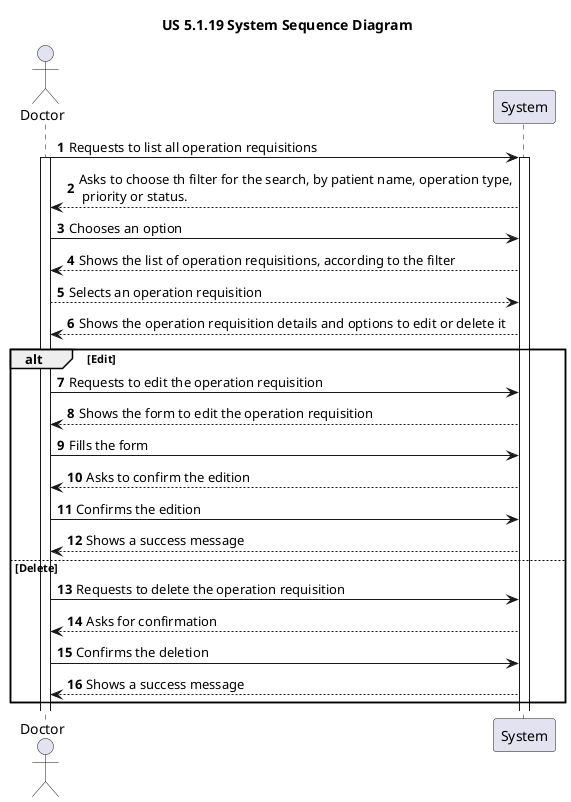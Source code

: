 @startuml
'https://plantuml.com/sequence-diagram

autonumber
title US 5.1.19 System Sequence Diagram

actor "Doctor" as do
participant "System" as sy


do -> sy: Requests to list all operation requisitions
activate do
activate sy
sy --> do: Asks to choose th filter for the search, by patient name, operation type,\n priority or status.
do -> sy: Chooses an option
sy --> do: Shows the list of operation requisitions, according to the filter
do --> sy: Selects an operation requisition
sy --> do: Shows the operation requisition details and options to edit or delete it

alt Edit 
    do -> sy: Requests to edit the operation requisition
    sy --> do: Shows the form to edit the operation requisition
    do -> sy: Fills the form
    sy --> do: Asks to confirm the edition
    do -> sy: Confirms the edition
    sy --> do: Shows a success message
else Delete
    do -> sy: Requests to delete the operation requisition
    sy --> do: Asks for confirmation
    do -> sy: Confirms the deletion
    sy --> do: Shows a success message
end



@enduml